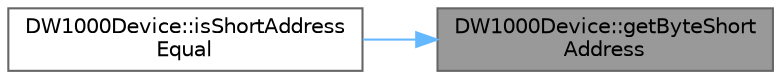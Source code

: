 digraph "DW1000Device::getByteShortAddress"
{
 // LATEX_PDF_SIZE
  bgcolor="transparent";
  edge [fontname=Helvetica,fontsize=10,labelfontname=Helvetica,labelfontsize=10];
  node [fontname=Helvetica,fontsize=10,shape=box,height=0.2,width=0.4];
  rankdir="RL";
  Node1 [id="Node000001",label="DW1000Device::getByteShort\lAddress",height=0.2,width=0.4,color="gray40", fillcolor="grey60", style="filled", fontcolor="black",tooltip=" "];
  Node1 -> Node2 [id="edge1_Node000001_Node000002",dir="back",color="steelblue1",style="solid",tooltip=" "];
  Node2 [id="Node000002",label="DW1000Device::isShortAddress\lEqual",height=0.2,width=0.4,color="grey40", fillcolor="white", style="filled",URL="$class_d_w1000_device.html#af379125714a9909490d996bca9282ed6",tooltip=" "];
}
